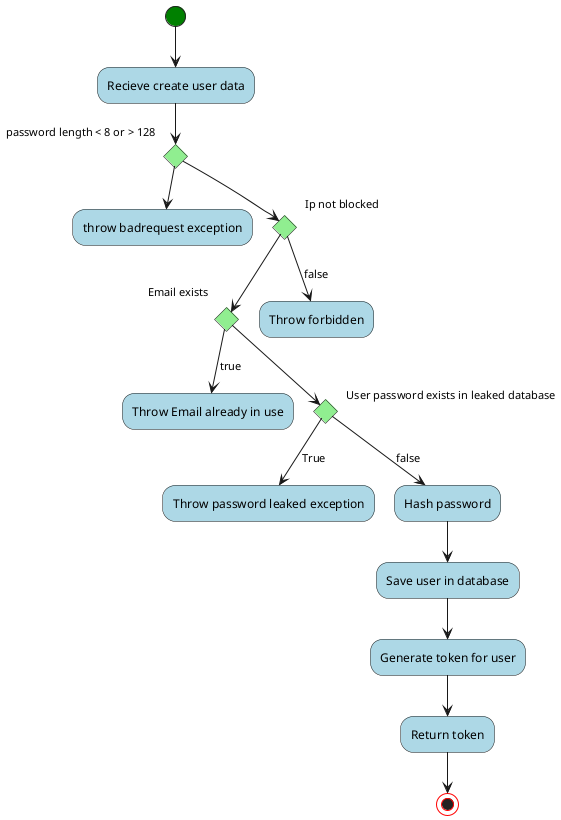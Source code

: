 @startuml Create User Flowchart

skinparam activity {
    BackgroundColor lightblue
    
    StartColor green
    EndColor red
    
    diamondBackgroundColor lightgreen
}


(*) --> "Recieve create user data"
if "password length < 8 or > 128" then
  -->throw badrequest exception
else
if "Ip not blocked " then
	if "Email exists" then
		-->[true] "Throw Email already in use"
	else
		if "User password exists in leaked database" then
			-->[True]"Throw password leaked exception"
		else
			-->[false] "Hash password"
			--> "Save user in database"
			--> "Generate token for user"
			--> "Return token"
			--> (*)
		end if
	end if
else
-->[false] "Throw forbidden"

@enduml
